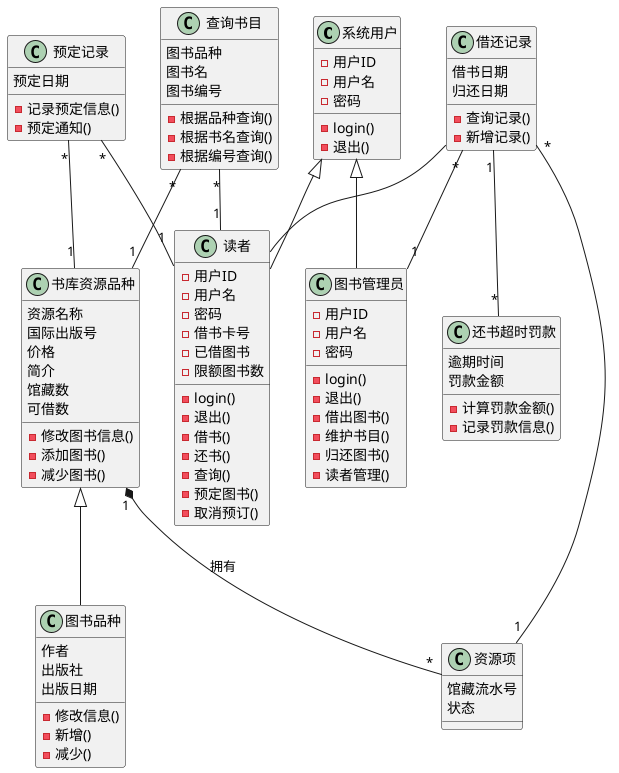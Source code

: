 @startuml
class 系统用户 {
 -用户ID
 -用户名
 -密码
 - login()
 - 退出()
}
class 图书管理员 {
 -用户ID
 -用户名
 -密码
 - login()
 - 退出()
 -借出图书()
 -维护书目()
 -归还图书()
 -读者管理()
}
class 读者 {
 -用户ID
 -用户名
 -密码
 -借书卡号
 -已借图书
 -限额图书数
 - login()
 - 退出()
 - 借书()
 - 还书()
 - 查询()
 - 预定图书()
 - 取消预订()
}
class 书库资源品种{
 资源名称
 国际出版号
 价格
 简介
 馆藏数
 可借数
 - 修改图书信息()
 - 添加图书()
 - 减少图书()
}
class 图书品种{
    作者
    出版社
    出版日期
    - 修改信息()
    - 新增()
    - 减少()

}
class 借还记录{
    借书日期
    归还日期
 - 查询记录()
 - 新增记录()
}
class 还书超时罚款{
    逾期时间
    罚款金额
    - 计算罚款金额()
    - 记录罚款信息()
}
class 资源项{
    馆藏流水号
    状态
}
class 预定记录{
    预定日期
    - 记录预定信息()
    - 预定通知()
}
class 查询书目{
    图书品种
    图书名
    图书编号
    - 根据品种查询()
    - 根据书名查询()
    - 根据编号查询()
}
系统用户<|--图书管理员
系统用户<|--读者
书库资源品种<|--图书品种
借还记录  -- 读者
借还记录 "*"--"1"图书管理员
借还记录 "1"--"*"还书超时罚款
书库资源品种"1"*--"*"资源项:拥有
借还记录"*"--"1"资源项
预定记录"*"--"1"读者
预定记录"*"--"1"书库资源品种
查询书目"*"--"1"读者
查询书目"*"--"1"书库资源品种
@enduml